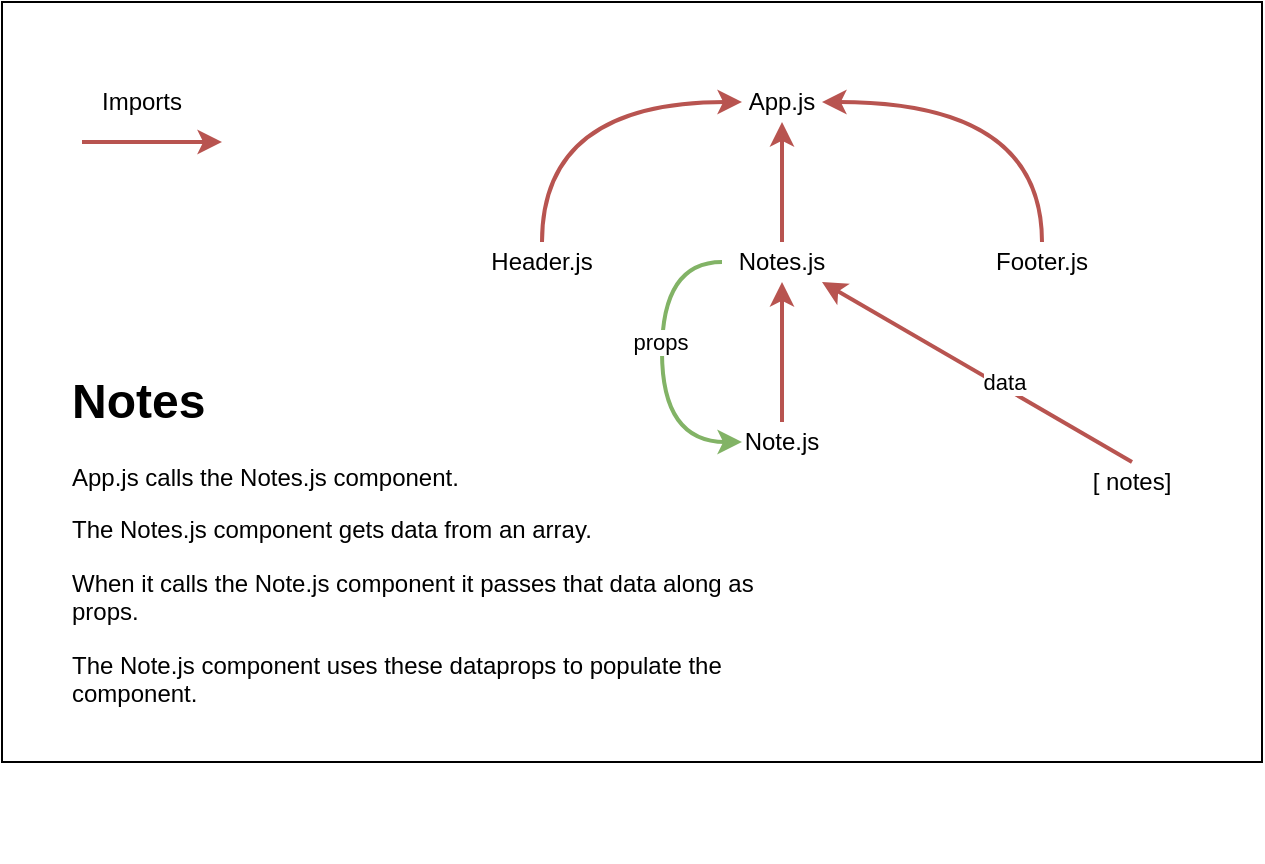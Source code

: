 <mxfile version="13.1.3">
    <diagram id="n65cUM4WsFFdNTrbbfVj" name="Page-1">
        <mxGraphModel dx="732" dy="774" grid="1" gridSize="10" guides="1" tooltips="1" connect="1" arrows="1" fold="1" page="1" pageScale="1" pageWidth="827" pageHeight="1169" math="0" shadow="0">
            <root>
                <mxCell id="0"/>
                <mxCell id="1" parent="0"/>
                <mxCell id="zCoXnzgcIKEVs2KyAE9--21" value="" style="rounded=0;whiteSpace=wrap;html=1;" parent="1" vertex="1">
                    <mxGeometry x="90" y="90" width="630" height="380" as="geometry"/>
                </mxCell>
                <mxCell id="zCoXnzgcIKEVs2KyAE9--1" value="App.js" style="text;html=1;strokeColor=none;fillColor=none;align=center;verticalAlign=middle;whiteSpace=wrap;rounded=0;" parent="1" vertex="1">
                    <mxGeometry x="460" y="130" width="40" height="20" as="geometry"/>
                </mxCell>
                <mxCell id="zCoXnzgcIKEVs2KyAE9--2" value="Header.js" style="text;html=1;strokeColor=none;fillColor=none;align=center;verticalAlign=middle;whiteSpace=wrap;rounded=0;" parent="1" vertex="1">
                    <mxGeometry x="340" y="210" width="40" height="20" as="geometry"/>
                </mxCell>
                <mxCell id="zCoXnzgcIKEVs2KyAE9--3" value="&lt;div&gt;Notes.js&lt;/div&gt;" style="text;html=1;strokeColor=none;fillColor=none;align=center;verticalAlign=middle;whiteSpace=wrap;rounded=0;" parent="1" vertex="1">
                    <mxGeometry x="460" y="210" width="40" height="20" as="geometry"/>
                </mxCell>
                <mxCell id="zCoXnzgcIKEVs2KyAE9--5" value="&lt;div&gt;Footer.js&lt;/div&gt;" style="text;html=1;strokeColor=none;fillColor=none;align=center;verticalAlign=middle;whiteSpace=wrap;rounded=0;" parent="1" vertex="1">
                    <mxGeometry x="590" y="210" width="40" height="20" as="geometry"/>
                </mxCell>
                <mxCell id="zCoXnzgcIKEVs2KyAE9--6" value="&lt;div&gt;Note.js&lt;/div&gt;" style="text;html=1;strokeColor=none;fillColor=none;align=center;verticalAlign=middle;whiteSpace=wrap;rounded=0;" parent="1" vertex="1">
                    <mxGeometry x="460" y="300" width="40" height="20" as="geometry"/>
                </mxCell>
                <mxCell id="zCoXnzgcIKEVs2KyAE9--7" value="[ notes]" style="text;html=1;strokeColor=none;fillColor=none;align=center;verticalAlign=middle;whiteSpace=wrap;rounded=0;" parent="1" vertex="1">
                    <mxGeometry x="620" y="320" width="70" height="20" as="geometry"/>
                </mxCell>
                <mxCell id="zCoXnzgcIKEVs2KyAE9--10" value="" style="endArrow=classic;html=1;exitX=0.5;exitY=0;exitDx=0;exitDy=0;entryX=1;entryY=1;entryDx=0;entryDy=0;fillColor=#f8cecc;strokeColor=#b85450;strokeWidth=2;" parent="1" source="zCoXnzgcIKEVs2KyAE9--7" target="zCoXnzgcIKEVs2KyAE9--3" edge="1">
                    <mxGeometry width="50" height="50" relative="1" as="geometry">
                        <mxPoint x="620" y="400" as="sourcePoint"/>
                        <mxPoint x="670" y="350" as="targetPoint"/>
                    </mxGeometry>
                </mxCell>
                <mxCell id="zCoXnzgcIKEVs2KyAE9--17" value="data" style="edgeLabel;html=1;align=center;verticalAlign=middle;resizable=0;points=[];" parent="zCoXnzgcIKEVs2KyAE9--10" vertex="1" connectable="0">
                    <mxGeometry x="-0.267" y="2" relative="1" as="geometry">
                        <mxPoint x="-6.92" y="-8.59" as="offset"/>
                    </mxGeometry>
                </mxCell>
                <mxCell id="zCoXnzgcIKEVs2KyAE9--11" value="" style="endArrow=classic;html=1;exitX=0.5;exitY=0;exitDx=0;exitDy=0;fillColor=#f8cecc;strokeColor=#b85450;strokeWidth=2;edgeStyle=orthogonalEdgeStyle;curved=1;" parent="1" source="zCoXnzgcIKEVs2KyAE9--2" edge="1">
                    <mxGeometry width="50" height="50" relative="1" as="geometry">
                        <mxPoint x="700" y="320" as="sourcePoint"/>
                        <mxPoint x="460" y="140" as="targetPoint"/>
                        <Array as="points">
                            <mxPoint x="360" y="140"/>
                        </Array>
                    </mxGeometry>
                </mxCell>
                <mxCell id="zCoXnzgcIKEVs2KyAE9--12" value="" style="endArrow=classic;html=1;entryX=0.5;entryY=0;entryDx=0;entryDy=0;exitX=0.5;exitY=0;exitDx=0;exitDy=0;fillColor=#f8cecc;strokeColor=#b85450;strokeWidth=2;" parent="1" source="zCoXnzgcIKEVs2KyAE9--3" edge="1">
                    <mxGeometry width="50" height="50" relative="1" as="geometry">
                        <mxPoint x="650" y="360" as="sourcePoint"/>
                        <mxPoint x="480" y="150" as="targetPoint"/>
                    </mxGeometry>
                </mxCell>
                <mxCell id="zCoXnzgcIKEVs2KyAE9--13" value="" style="endArrow=classic;html=1;exitX=0.5;exitY=0;exitDx=0;exitDy=0;entryX=1;entryY=0.5;entryDx=0;entryDy=0;fillColor=#f8cecc;strokeColor=#b85450;strokeWidth=2;edgeStyle=orthogonalEdgeStyle;curved=1;" parent="1" source="zCoXnzgcIKEVs2KyAE9--5" target="zCoXnzgcIKEVs2KyAE9--1" edge="1">
                    <mxGeometry width="50" height="50" relative="1" as="geometry">
                        <mxPoint x="520" y="310" as="sourcePoint"/>
                        <mxPoint x="470" y="360" as="targetPoint"/>
                    </mxGeometry>
                </mxCell>
                <mxCell id="zCoXnzgcIKEVs2KyAE9--14" value="" style="endArrow=classic;html=1;exitX=0.5;exitY=0;exitDx=0;exitDy=0;entryX=0.5;entryY=1;entryDx=0;entryDy=0;fillColor=#f8cecc;strokeColor=#b85450;strokeWidth=2;" parent="1" source="zCoXnzgcIKEVs2KyAE9--6" target="zCoXnzgcIKEVs2KyAE9--3" edge="1">
                    <mxGeometry width="50" height="50" relative="1" as="geometry">
                        <mxPoint x="610" y="380" as="sourcePoint"/>
                        <mxPoint x="560" y="430" as="targetPoint"/>
                    </mxGeometry>
                </mxCell>
                <mxCell id="zCoXnzgcIKEVs2KyAE9--15" value="" style="endArrow=classic;html=1;entryX=0;entryY=0.5;entryDx=0;entryDy=0;edgeStyle=orthogonalEdgeStyle;curved=1;fillColor=#d5e8d4;strokeColor=#82b366;strokeWidth=2;" parent="1" target="zCoXnzgcIKEVs2KyAE9--6" edge="1">
                    <mxGeometry width="50" height="50" relative="1" as="geometry">
                        <mxPoint x="450" y="220" as="sourcePoint"/>
                        <mxPoint x="440" y="380" as="targetPoint"/>
                        <Array as="points">
                            <mxPoint x="420" y="220"/>
                            <mxPoint x="420" y="310"/>
                        </Array>
                    </mxGeometry>
                </mxCell>
                <mxCell id="zCoXnzgcIKEVs2KyAE9--16" value="props" style="edgeLabel;html=1;align=center;verticalAlign=middle;resizable=0;points=[];" parent="zCoXnzgcIKEVs2KyAE9--15" vertex="1" connectable="0">
                    <mxGeometry x="0.235" y="-1" relative="1" as="geometry">
                        <mxPoint y="-29" as="offset"/>
                    </mxGeometry>
                </mxCell>
                <mxCell id="zCoXnzgcIKEVs2KyAE9--18" value="" style="endArrow=classic;html=1;exitX=0.5;exitY=0;exitDx=0;exitDy=0;fillColor=#f8cecc;strokeColor=#b85450;strokeWidth=2;" parent="1" edge="1">
                    <mxGeometry width="50" height="50" relative="1" as="geometry">
                        <mxPoint x="130" y="160" as="sourcePoint"/>
                        <mxPoint x="200" y="160" as="targetPoint"/>
                    </mxGeometry>
                </mxCell>
                <mxCell id="zCoXnzgcIKEVs2KyAE9--19" value="Imports" style="text;html=1;strokeColor=none;fillColor=none;align=center;verticalAlign=middle;whiteSpace=wrap;rounded=0;" parent="1" vertex="1">
                    <mxGeometry x="140" y="130" width="40" height="20" as="geometry"/>
                </mxCell>
                <mxCell id="zCoXnzgcIKEVs2KyAE9--20" value="&lt;h1&gt;Notes&lt;br&gt;&lt;/h1&gt;&lt;p&gt;App.js calls the Notes.js component.&lt;/p&gt;&lt;p&gt;The Notes.js component gets data from an array. &lt;br&gt;&lt;/p&gt;&lt;p&gt;When it calls the Note.js component it passes that data along as props.&lt;/p&gt;&lt;p&gt;The Note.js component uses these dataprops to populate the component.&lt;br&gt;&lt;/p&gt;" style="text;html=1;strokeColor=none;fillColor=none;spacing=5;spacingTop=-20;whiteSpace=wrap;overflow=hidden;rounded=0;" parent="1" vertex="1">
                    <mxGeometry x="120" y="270" width="365" height="250" as="geometry"/>
                </mxCell>
            </root>
        </mxGraphModel>
    </diagram>
</mxfile>